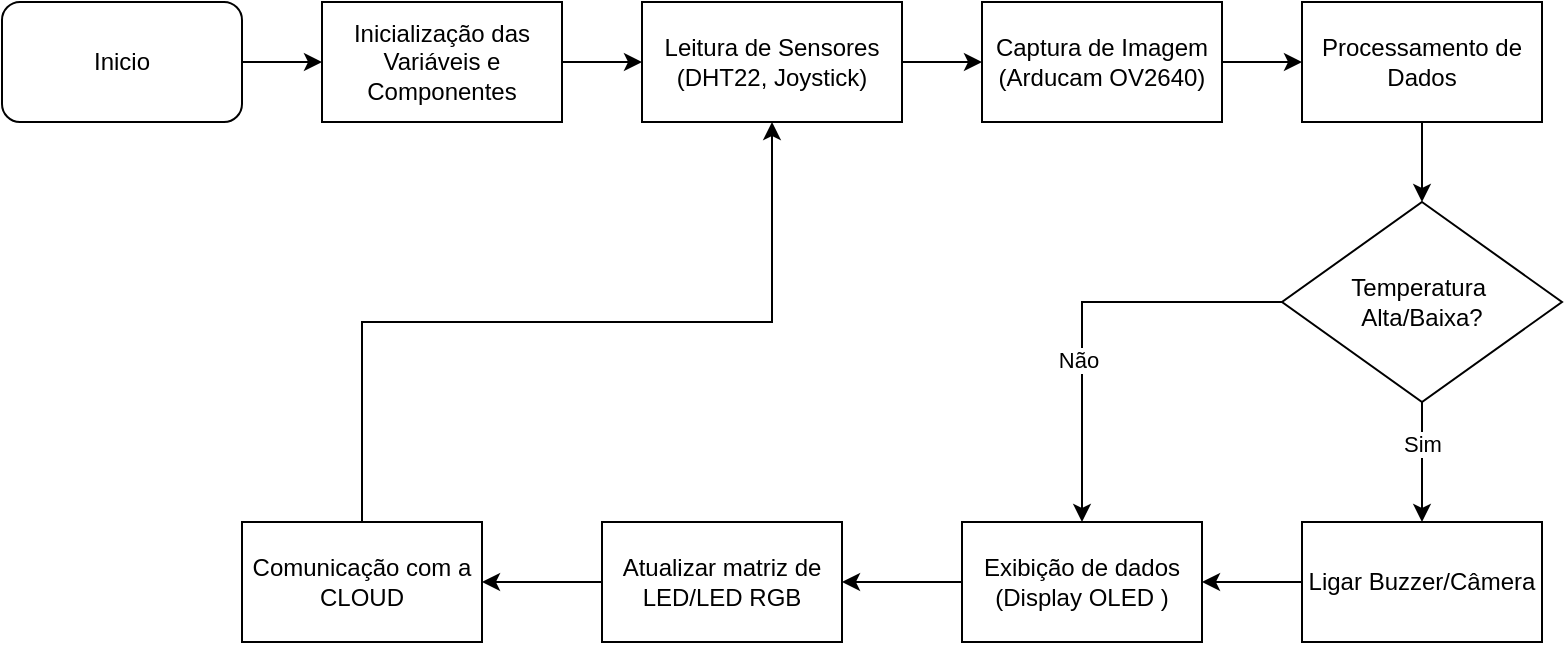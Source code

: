 <mxfile version="26.0.16">
  <diagram name="Página-1" id="2j3kHULNOv30zQz3l5XR">
    <mxGraphModel dx="954" dy="598" grid="1" gridSize="10" guides="1" tooltips="1" connect="1" arrows="1" fold="1" page="1" pageScale="1" pageWidth="827" pageHeight="1169" math="0" shadow="0">
      <root>
        <mxCell id="0" />
        <mxCell id="1" parent="0" />
        <mxCell id="ruVek4P3YznHJTeheJDS-4" style="edgeStyle=orthogonalEdgeStyle;rounded=0;orthogonalLoop=1;jettySize=auto;html=1;exitX=1;exitY=0.5;exitDx=0;exitDy=0;entryX=0;entryY=0.5;entryDx=0;entryDy=0;" edge="1" parent="1" source="ruVek4P3YznHJTeheJDS-17" target="ruVek4P3YznHJTeheJDS-3">
          <mxGeometry relative="1" as="geometry">
            <mxPoint x="140" y="210" as="sourcePoint" />
          </mxGeometry>
        </mxCell>
        <mxCell id="ruVek4P3YznHJTeheJDS-6" style="edgeStyle=orthogonalEdgeStyle;rounded=0;orthogonalLoop=1;jettySize=auto;html=1;exitX=1;exitY=0.5;exitDx=0;exitDy=0;entryX=0;entryY=0.5;entryDx=0;entryDy=0;" edge="1" parent="1" source="ruVek4P3YznHJTeheJDS-3" target="ruVek4P3YznHJTeheJDS-5">
          <mxGeometry relative="1" as="geometry" />
        </mxCell>
        <mxCell id="ruVek4P3YznHJTeheJDS-3" value="Inicialização das Variáveis e Componentes" style="rounded=0;whiteSpace=wrap;html=1;" vertex="1" parent="1">
          <mxGeometry x="160" y="180" width="120" height="60" as="geometry" />
        </mxCell>
        <mxCell id="ruVek4P3YznHJTeheJDS-8" style="edgeStyle=orthogonalEdgeStyle;rounded=0;orthogonalLoop=1;jettySize=auto;html=1;exitX=1;exitY=0.5;exitDx=0;exitDy=0;" edge="1" parent="1" source="ruVek4P3YznHJTeheJDS-5" target="ruVek4P3YznHJTeheJDS-7">
          <mxGeometry relative="1" as="geometry" />
        </mxCell>
        <mxCell id="ruVek4P3YznHJTeheJDS-5" value="Leitura de Sensores&lt;div&gt;(DHT22, Joystick)&lt;/div&gt;" style="rounded=0;whiteSpace=wrap;html=1;" vertex="1" parent="1">
          <mxGeometry x="320" y="180" width="130" height="60" as="geometry" />
        </mxCell>
        <mxCell id="ruVek4P3YznHJTeheJDS-20" style="edgeStyle=orthogonalEdgeStyle;rounded=0;orthogonalLoop=1;jettySize=auto;html=1;exitX=1;exitY=0.5;exitDx=0;exitDy=0;entryX=0;entryY=0.5;entryDx=0;entryDy=0;" edge="1" parent="1" source="ruVek4P3YznHJTeheJDS-7" target="ruVek4P3YznHJTeheJDS-9">
          <mxGeometry relative="1" as="geometry" />
        </mxCell>
        <mxCell id="ruVek4P3YznHJTeheJDS-7" value="Captura de Imagem (Arducam OV2640)" style="rounded=0;whiteSpace=wrap;html=1;" vertex="1" parent="1">
          <mxGeometry x="490" y="180" width="120" height="60" as="geometry" />
        </mxCell>
        <mxCell id="ruVek4P3YznHJTeheJDS-21" style="edgeStyle=orthogonalEdgeStyle;rounded=0;orthogonalLoop=1;jettySize=auto;html=1;exitX=0.5;exitY=1;exitDx=0;exitDy=0;" edge="1" parent="1" source="ruVek4P3YznHJTeheJDS-9" target="ruVek4P3YznHJTeheJDS-18">
          <mxGeometry relative="1" as="geometry" />
        </mxCell>
        <mxCell id="ruVek4P3YznHJTeheJDS-9" value="Processamento de Dados" style="rounded=0;whiteSpace=wrap;html=1;" vertex="1" parent="1">
          <mxGeometry x="650" y="180" width="120" height="60" as="geometry" />
        </mxCell>
        <mxCell id="ruVek4P3YznHJTeheJDS-36" style="edgeStyle=orthogonalEdgeStyle;rounded=0;orthogonalLoop=1;jettySize=auto;html=1;exitX=0;exitY=0.5;exitDx=0;exitDy=0;" edge="1" parent="1" source="ruVek4P3YznHJTeheJDS-11" target="ruVek4P3YznHJTeheJDS-30">
          <mxGeometry relative="1" as="geometry" />
        </mxCell>
        <mxCell id="ruVek4P3YznHJTeheJDS-11" value="Exibição de dados&lt;br&gt;(Display OLED )" style="rounded=0;whiteSpace=wrap;html=1;" vertex="1" parent="1">
          <mxGeometry x="480" y="440" width="120" height="60" as="geometry" />
        </mxCell>
        <mxCell id="ruVek4P3YznHJTeheJDS-38" style="edgeStyle=orthogonalEdgeStyle;rounded=0;orthogonalLoop=1;jettySize=auto;html=1;exitX=0.5;exitY=0;exitDx=0;exitDy=0;entryX=0.5;entryY=1;entryDx=0;entryDy=0;" edge="1" parent="1" source="ruVek4P3YznHJTeheJDS-13" target="ruVek4P3YznHJTeheJDS-5">
          <mxGeometry relative="1" as="geometry" />
        </mxCell>
        <mxCell id="ruVek4P3YznHJTeheJDS-13" value="Comunicação com a CLOUD" style="rounded=0;whiteSpace=wrap;html=1;" vertex="1" parent="1">
          <mxGeometry x="120" y="440" width="120" height="60" as="geometry" />
        </mxCell>
        <mxCell id="ruVek4P3YznHJTeheJDS-17" value="Inicio" style="rounded=1;whiteSpace=wrap;html=1;" vertex="1" parent="1">
          <mxGeometry y="180" width="120" height="60" as="geometry" />
        </mxCell>
        <mxCell id="ruVek4P3YznHJTeheJDS-22" style="edgeStyle=orthogonalEdgeStyle;rounded=0;orthogonalLoop=1;jettySize=auto;html=1;exitX=0.5;exitY=1;exitDx=0;exitDy=0;entryX=0.5;entryY=0;entryDx=0;entryDy=0;" edge="1" parent="1" source="ruVek4P3YznHJTeheJDS-18" target="ruVek4P3YznHJTeheJDS-19">
          <mxGeometry relative="1" as="geometry" />
        </mxCell>
        <mxCell id="ruVek4P3YznHJTeheJDS-23" value="Sim" style="edgeLabel;html=1;align=center;verticalAlign=middle;resizable=0;points=[];" vertex="1" connectable="0" parent="ruVek4P3YznHJTeheJDS-22">
          <mxGeometry x="-0.325" relative="1" as="geometry">
            <mxPoint as="offset" />
          </mxGeometry>
        </mxCell>
        <mxCell id="ruVek4P3YznHJTeheJDS-26" style="edgeStyle=orthogonalEdgeStyle;rounded=0;orthogonalLoop=1;jettySize=auto;html=1;exitX=0;exitY=0.5;exitDx=0;exitDy=0;entryX=0.5;entryY=0;entryDx=0;entryDy=0;" edge="1" parent="1" source="ruVek4P3YznHJTeheJDS-18" target="ruVek4P3YznHJTeheJDS-11">
          <mxGeometry relative="1" as="geometry">
            <mxPoint x="540" y="410" as="targetPoint" />
            <mxPoint x="580" y="310" as="sourcePoint" />
          </mxGeometry>
        </mxCell>
        <mxCell id="ruVek4P3YznHJTeheJDS-27" value="Não" style="edgeLabel;html=1;align=center;verticalAlign=middle;resizable=0;points=[];" vertex="1" connectable="0" parent="ruVek4P3YznHJTeheJDS-26">
          <mxGeometry x="0.227" y="-2" relative="1" as="geometry">
            <mxPoint as="offset" />
          </mxGeometry>
        </mxCell>
        <mxCell id="ruVek4P3YznHJTeheJDS-18" value="Temperatura&amp;nbsp;&lt;div&gt;Alta/Baixa?&lt;/div&gt;" style="rhombus;whiteSpace=wrap;html=1;" vertex="1" parent="1">
          <mxGeometry x="640" y="280" width="140" height="100" as="geometry" />
        </mxCell>
        <mxCell id="ruVek4P3YznHJTeheJDS-28" style="edgeStyle=orthogonalEdgeStyle;rounded=0;orthogonalLoop=1;jettySize=auto;html=1;exitX=0;exitY=0.5;exitDx=0;exitDy=0;entryX=1;entryY=0.5;entryDx=0;entryDy=0;" edge="1" parent="1" source="ruVek4P3YznHJTeheJDS-19" target="ruVek4P3YznHJTeheJDS-11">
          <mxGeometry relative="1" as="geometry" />
        </mxCell>
        <mxCell id="ruVek4P3YznHJTeheJDS-19" value="Ligar Buzzer/Câmera" style="rounded=0;whiteSpace=wrap;html=1;" vertex="1" parent="1">
          <mxGeometry x="650" y="440" width="120" height="60" as="geometry" />
        </mxCell>
        <mxCell id="ruVek4P3YznHJTeheJDS-37" style="edgeStyle=orthogonalEdgeStyle;rounded=0;orthogonalLoop=1;jettySize=auto;html=1;exitX=0;exitY=0.5;exitDx=0;exitDy=0;entryX=1;entryY=0.5;entryDx=0;entryDy=0;" edge="1" parent="1" source="ruVek4P3YznHJTeheJDS-30" target="ruVek4P3YznHJTeheJDS-13">
          <mxGeometry relative="1" as="geometry" />
        </mxCell>
        <mxCell id="ruVek4P3YznHJTeheJDS-30" value="Atualizar matriz de LED/LED RGB" style="rounded=0;whiteSpace=wrap;html=1;" vertex="1" parent="1">
          <mxGeometry x="300" y="440" width="120" height="60" as="geometry" />
        </mxCell>
      </root>
    </mxGraphModel>
  </diagram>
</mxfile>
